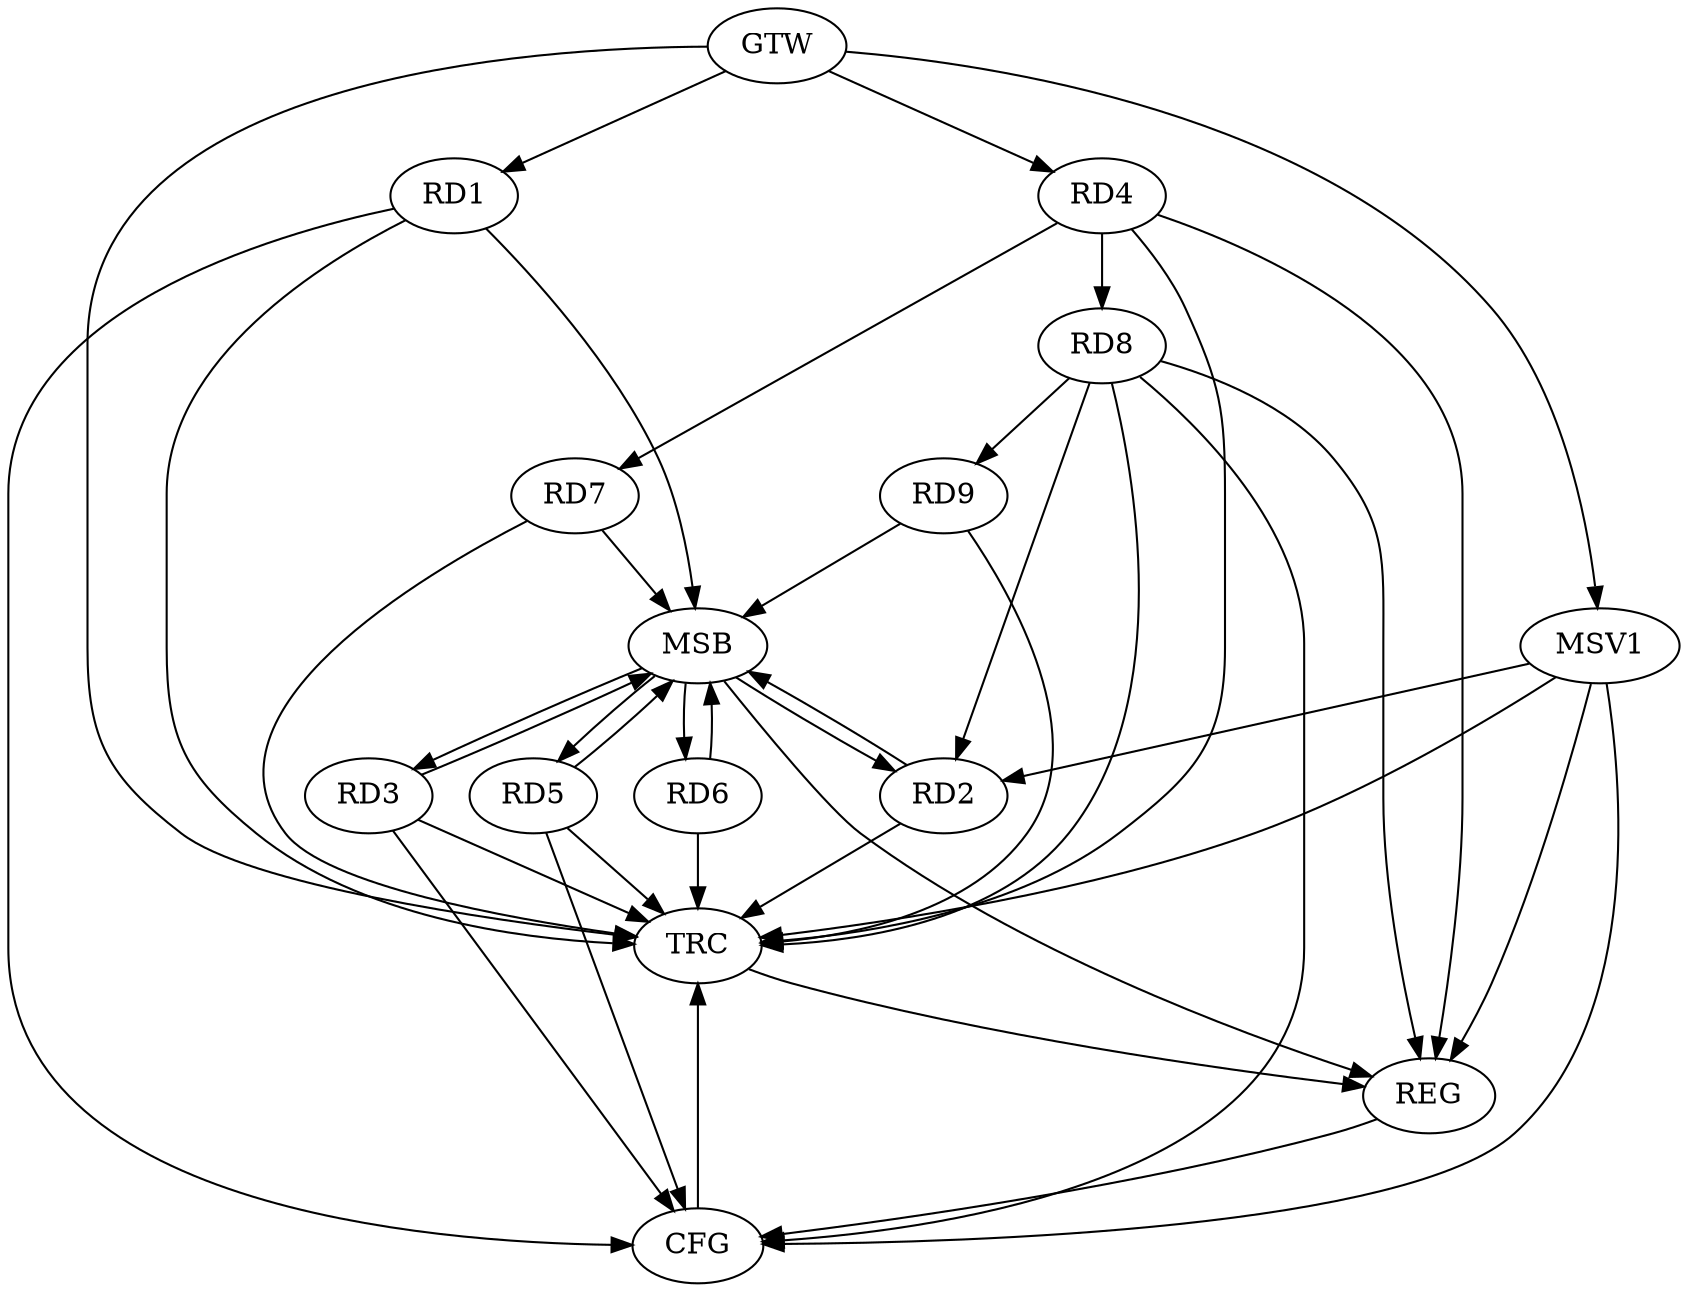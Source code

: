 strict digraph G {
  RD1 [ label="RD1" ];
  RD2 [ label="RD2" ];
  RD3 [ label="RD3" ];
  RD4 [ label="RD4" ];
  RD5 [ label="RD5" ];
  RD6 [ label="RD6" ];
  RD7 [ label="RD7" ];
  RD8 [ label="RD8" ];
  RD9 [ label="RD9" ];
  GTW [ label="GTW" ];
  REG [ label="REG" ];
  MSB [ label="MSB" ];
  CFG [ label="CFG" ];
  TRC [ label="TRC" ];
  MSV1 [ label="MSV1" ];
  RD8 -> RD2;
  RD4 -> RD7;
  RD4 -> RD8;
  RD8 -> RD9;
  GTW -> RD1;
  GTW -> RD4;
  RD4 -> REG;
  RD8 -> REG;
  RD1 -> MSB;
  MSB -> RD3;
  MSB -> REG;
  RD2 -> MSB;
  RD3 -> MSB;
  RD5 -> MSB;
  RD6 -> MSB;
  MSB -> RD5;
  RD7 -> MSB;
  MSB -> RD2;
  MSB -> RD6;
  RD9 -> MSB;
  RD1 -> CFG;
  RD5 -> CFG;
  RD8 -> CFG;
  RD3 -> CFG;
  REG -> CFG;
  RD1 -> TRC;
  RD2 -> TRC;
  RD3 -> TRC;
  RD4 -> TRC;
  RD5 -> TRC;
  RD6 -> TRC;
  RD7 -> TRC;
  RD8 -> TRC;
  RD9 -> TRC;
  GTW -> TRC;
  CFG -> TRC;
  TRC -> REG;
  MSV1 -> RD2;
  GTW -> MSV1;
  MSV1 -> REG;
  MSV1 -> TRC;
  MSV1 -> CFG;
}
